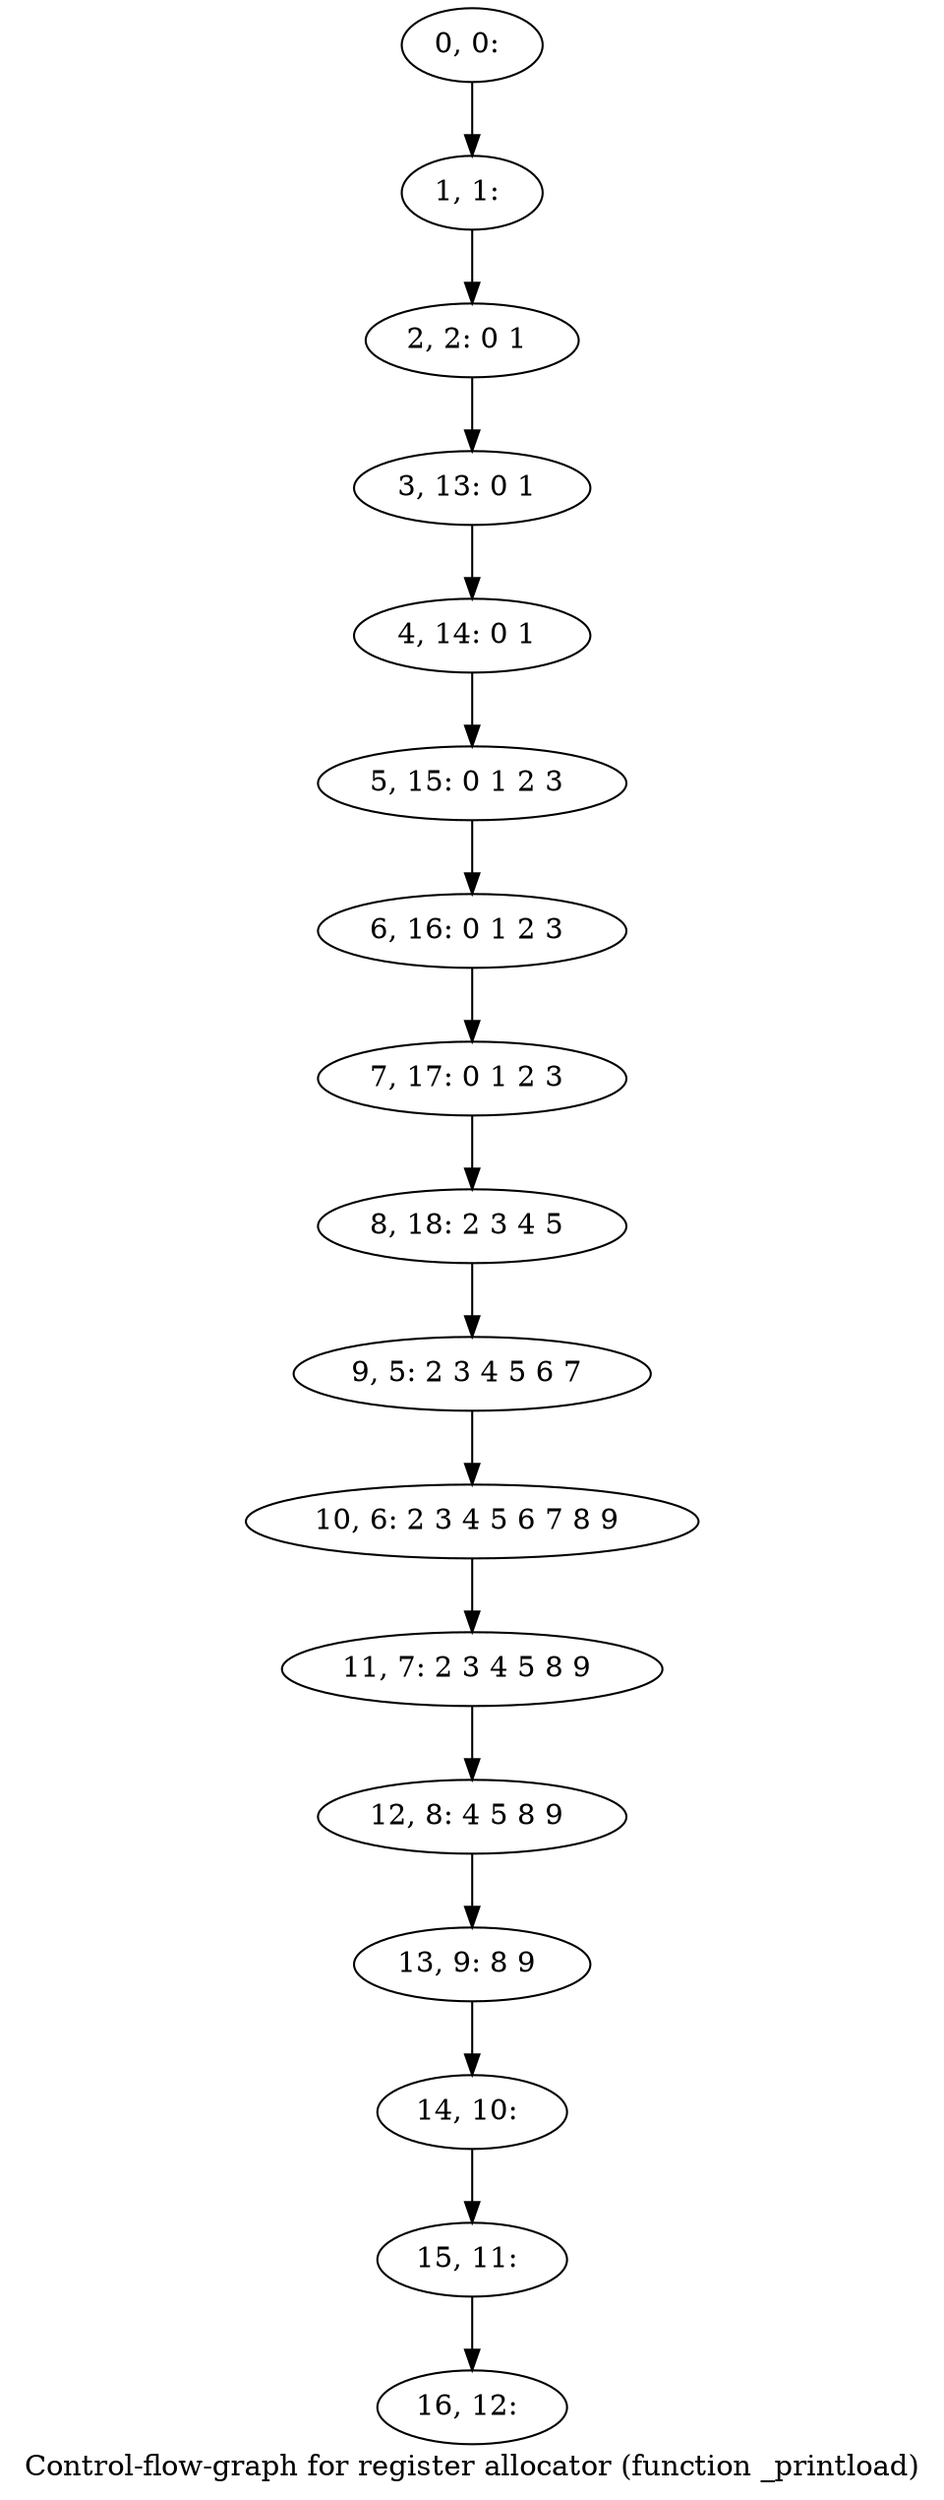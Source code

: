 digraph G {
graph [label="Control-flow-graph for register allocator (function _printload)"]
0[label="0, 0: "];
1[label="1, 1: "];
2[label="2, 2: 0 1 "];
3[label="3, 13: 0 1 "];
4[label="4, 14: 0 1 "];
5[label="5, 15: 0 1 2 3 "];
6[label="6, 16: 0 1 2 3 "];
7[label="7, 17: 0 1 2 3 "];
8[label="8, 18: 2 3 4 5 "];
9[label="9, 5: 2 3 4 5 6 7 "];
10[label="10, 6: 2 3 4 5 6 7 8 9 "];
11[label="11, 7: 2 3 4 5 8 9 "];
12[label="12, 8: 4 5 8 9 "];
13[label="13, 9: 8 9 "];
14[label="14, 10: "];
15[label="15, 11: "];
16[label="16, 12: "];
0->1 ;
1->2 ;
2->3 ;
3->4 ;
4->5 ;
5->6 ;
6->7 ;
7->8 ;
8->9 ;
9->10 ;
10->11 ;
11->12 ;
12->13 ;
13->14 ;
14->15 ;
15->16 ;
}
